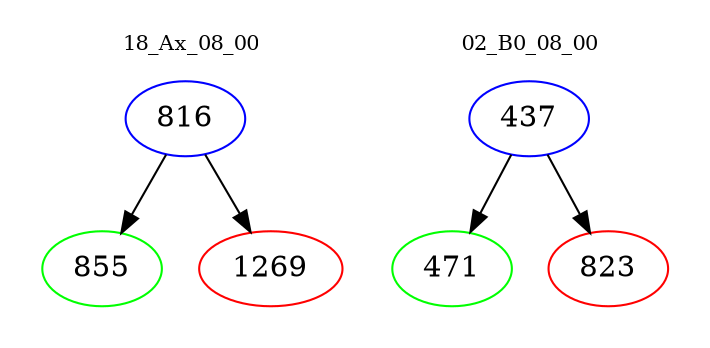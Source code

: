 digraph{
subgraph cluster_0 {
color = white
label = "18_Ax_08_00";
fontsize=10;
T0_816 [label="816", color="blue"]
T0_816 -> T0_855 [color="black"]
T0_855 [label="855", color="green"]
T0_816 -> T0_1269 [color="black"]
T0_1269 [label="1269", color="red"]
}
subgraph cluster_1 {
color = white
label = "02_B0_08_00";
fontsize=10;
T1_437 [label="437", color="blue"]
T1_437 -> T1_471 [color="black"]
T1_471 [label="471", color="green"]
T1_437 -> T1_823 [color="black"]
T1_823 [label="823", color="red"]
}
}
